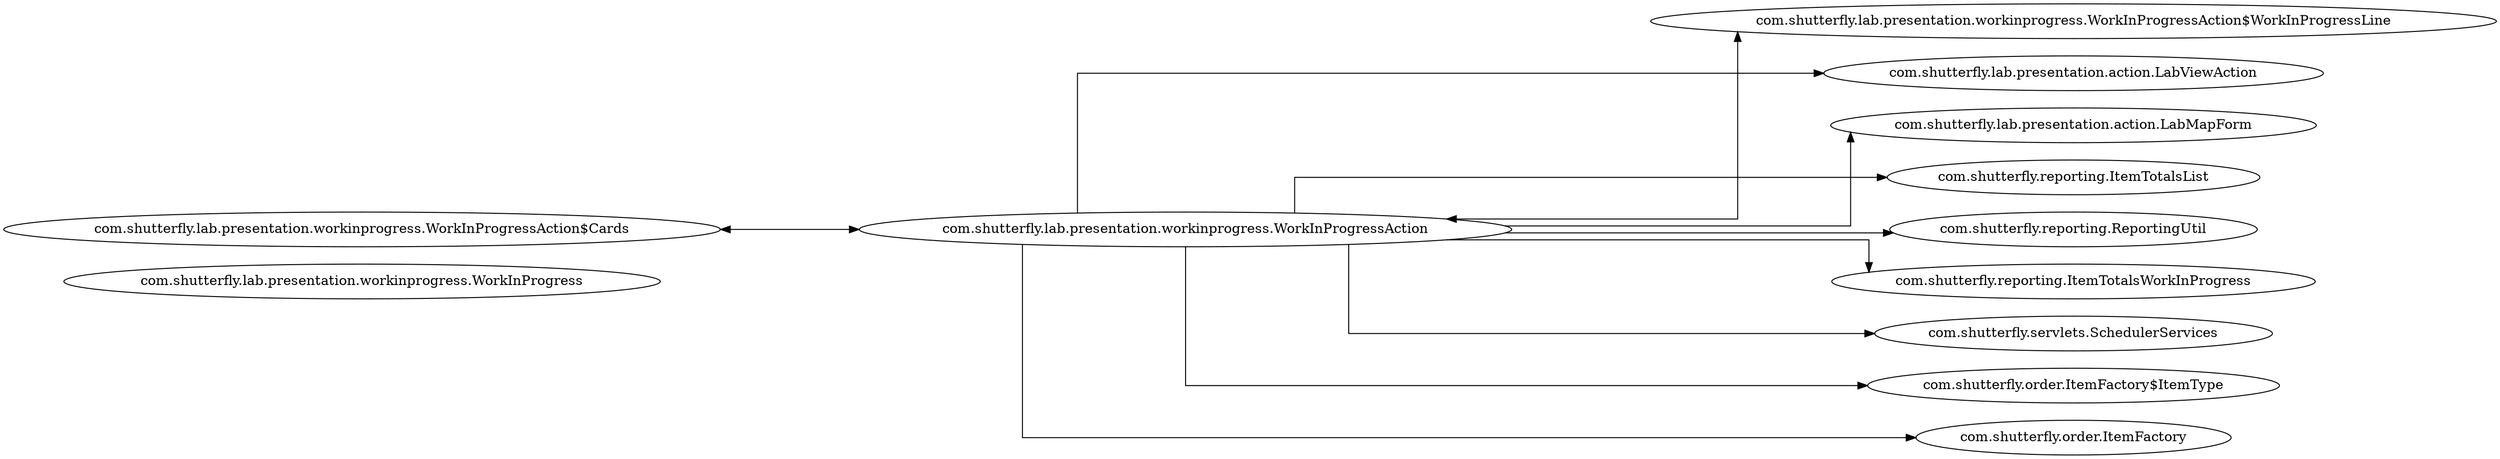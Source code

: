 digraph dependencyGraph {
 concentrate=true;
 rankdir="LR"; 
ranksep="2.0";
"com.shutterfly.lab.presentation.workinprogress.WorkInProgress"; 
"com.shutterfly.lab.presentation.workinprogress.WorkInProgressAction$Cards"; 
"com.shutterfly.lab.presentation.workinprogress.WorkInProgressAction$Cards"->"com.shutterfly.lab.presentation.workinprogress.WorkInProgressAction";
"com.shutterfly.lab.presentation.workinprogress.WorkInProgressAction$WorkInProgressLine"; 
"com.shutterfly.lab.presentation.workinprogress.WorkInProgressAction$WorkInProgressLine"->"com.shutterfly.lab.presentation.workinprogress.WorkInProgressAction";
"com.shutterfly.lab.presentation.workinprogress.WorkInProgressAction"; 
"com.shutterfly.lab.presentation.workinprogress.WorkInProgressAction"->"com.shutterfly.lab.presentation.action.LabViewAction";
"com.shutterfly.lab.presentation.workinprogress.WorkInProgressAction"->"com.shutterfly.lab.presentation.action.LabMapForm";
"com.shutterfly.lab.presentation.workinprogress.WorkInProgressAction"->"com.shutterfly.reporting.ItemTotalsList";
"com.shutterfly.lab.presentation.workinprogress.WorkInProgressAction"->"com.shutterfly.reporting.ReportingUtil";
"com.shutterfly.lab.presentation.workinprogress.WorkInProgressAction"->"com.shutterfly.reporting.ItemTotalsWorkInProgress";
"com.shutterfly.lab.presentation.workinprogress.WorkInProgressAction"->"com.shutterfly.lab.presentation.workinprogress.WorkInProgressAction$WorkInProgressLine";
"com.shutterfly.lab.presentation.workinprogress.WorkInProgressAction"->"com.shutterfly.lab.presentation.workinprogress.WorkInProgressAction$Cards";
"com.shutterfly.lab.presentation.workinprogress.WorkInProgressAction"->"com.shutterfly.servlets.SchedulerServices";
"com.shutterfly.lab.presentation.workinprogress.WorkInProgressAction"->"com.shutterfly.order.ItemFactory$ItemType";
"com.shutterfly.lab.presentation.workinprogress.WorkInProgressAction"->"com.shutterfly.order.ItemFactory";
splines="ortho";
}